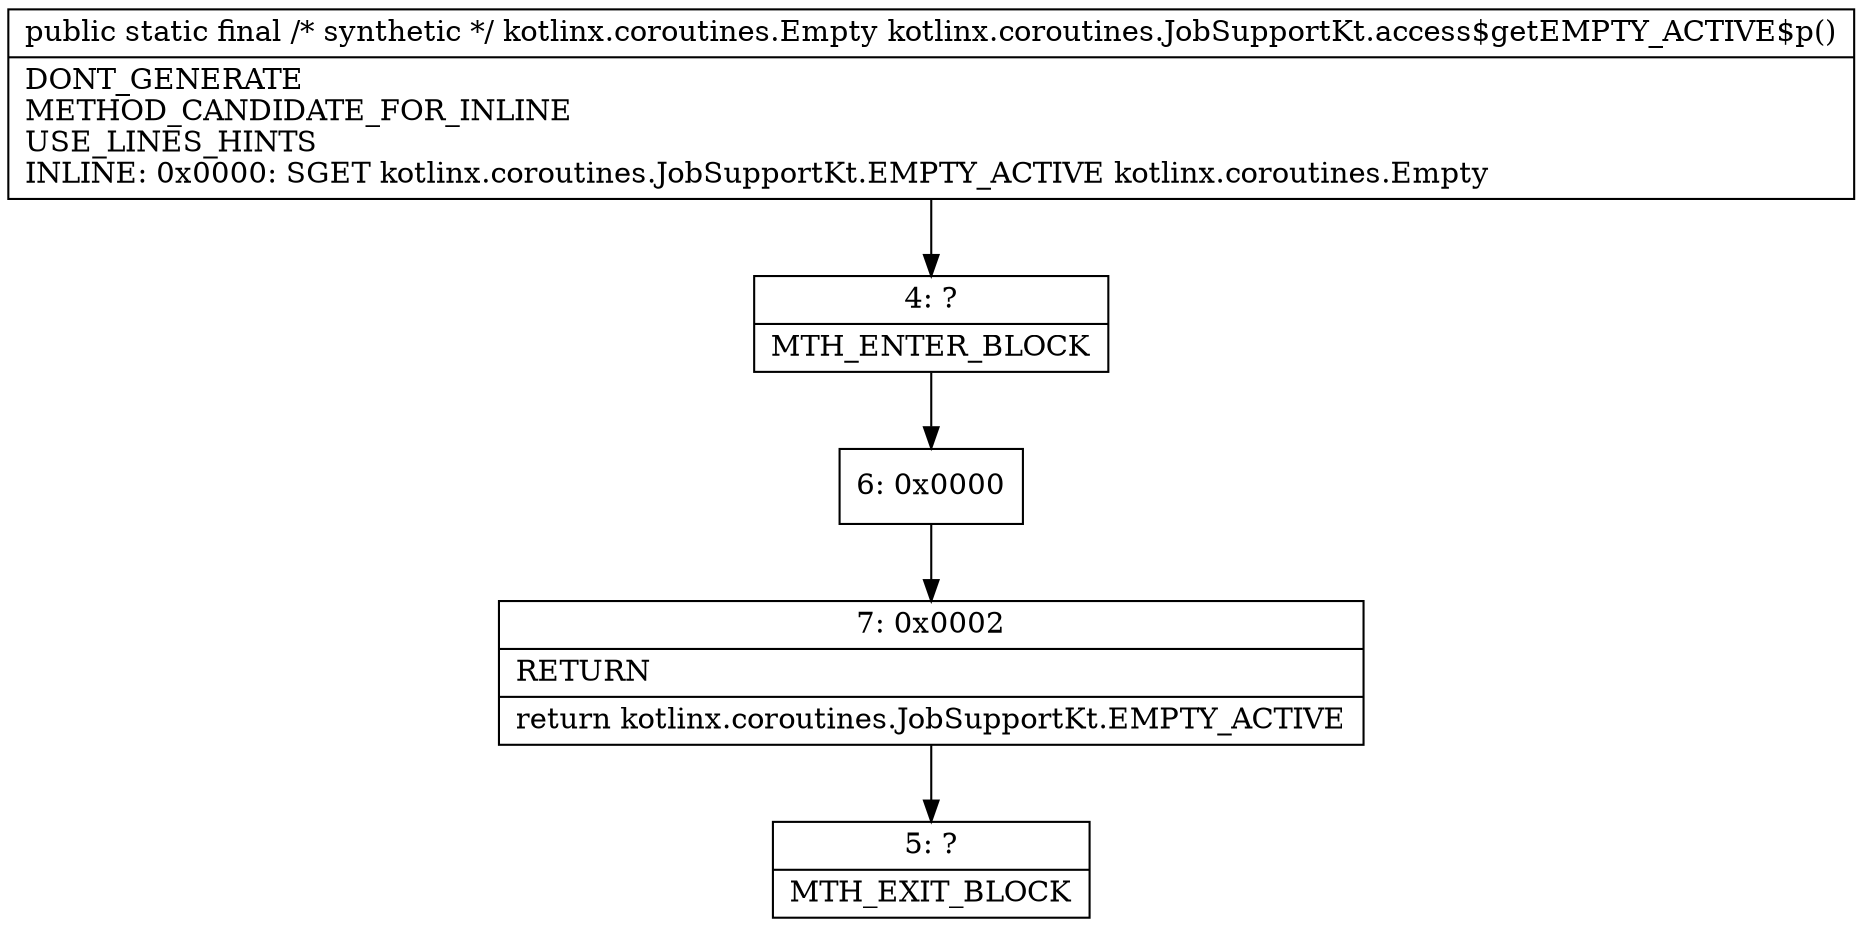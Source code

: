 digraph "CFG forkotlinx.coroutines.JobSupportKt.access$getEMPTY_ACTIVE$p()Lkotlinx\/coroutines\/Empty;" {
Node_4 [shape=record,label="{4\:\ ?|MTH_ENTER_BLOCK\l}"];
Node_6 [shape=record,label="{6\:\ 0x0000}"];
Node_7 [shape=record,label="{7\:\ 0x0002|RETURN\l|return kotlinx.coroutines.JobSupportKt.EMPTY_ACTIVE\l}"];
Node_5 [shape=record,label="{5\:\ ?|MTH_EXIT_BLOCK\l}"];
MethodNode[shape=record,label="{public static final \/* synthetic *\/ kotlinx.coroutines.Empty kotlinx.coroutines.JobSupportKt.access$getEMPTY_ACTIVE$p()  | DONT_GENERATE\lMETHOD_CANDIDATE_FOR_INLINE\lUSE_LINES_HINTS\lINLINE: 0x0000: SGET   kotlinx.coroutines.JobSupportKt.EMPTY_ACTIVE kotlinx.coroutines.Empty\l}"];
MethodNode -> Node_4;Node_4 -> Node_6;
Node_6 -> Node_7;
Node_7 -> Node_5;
}

